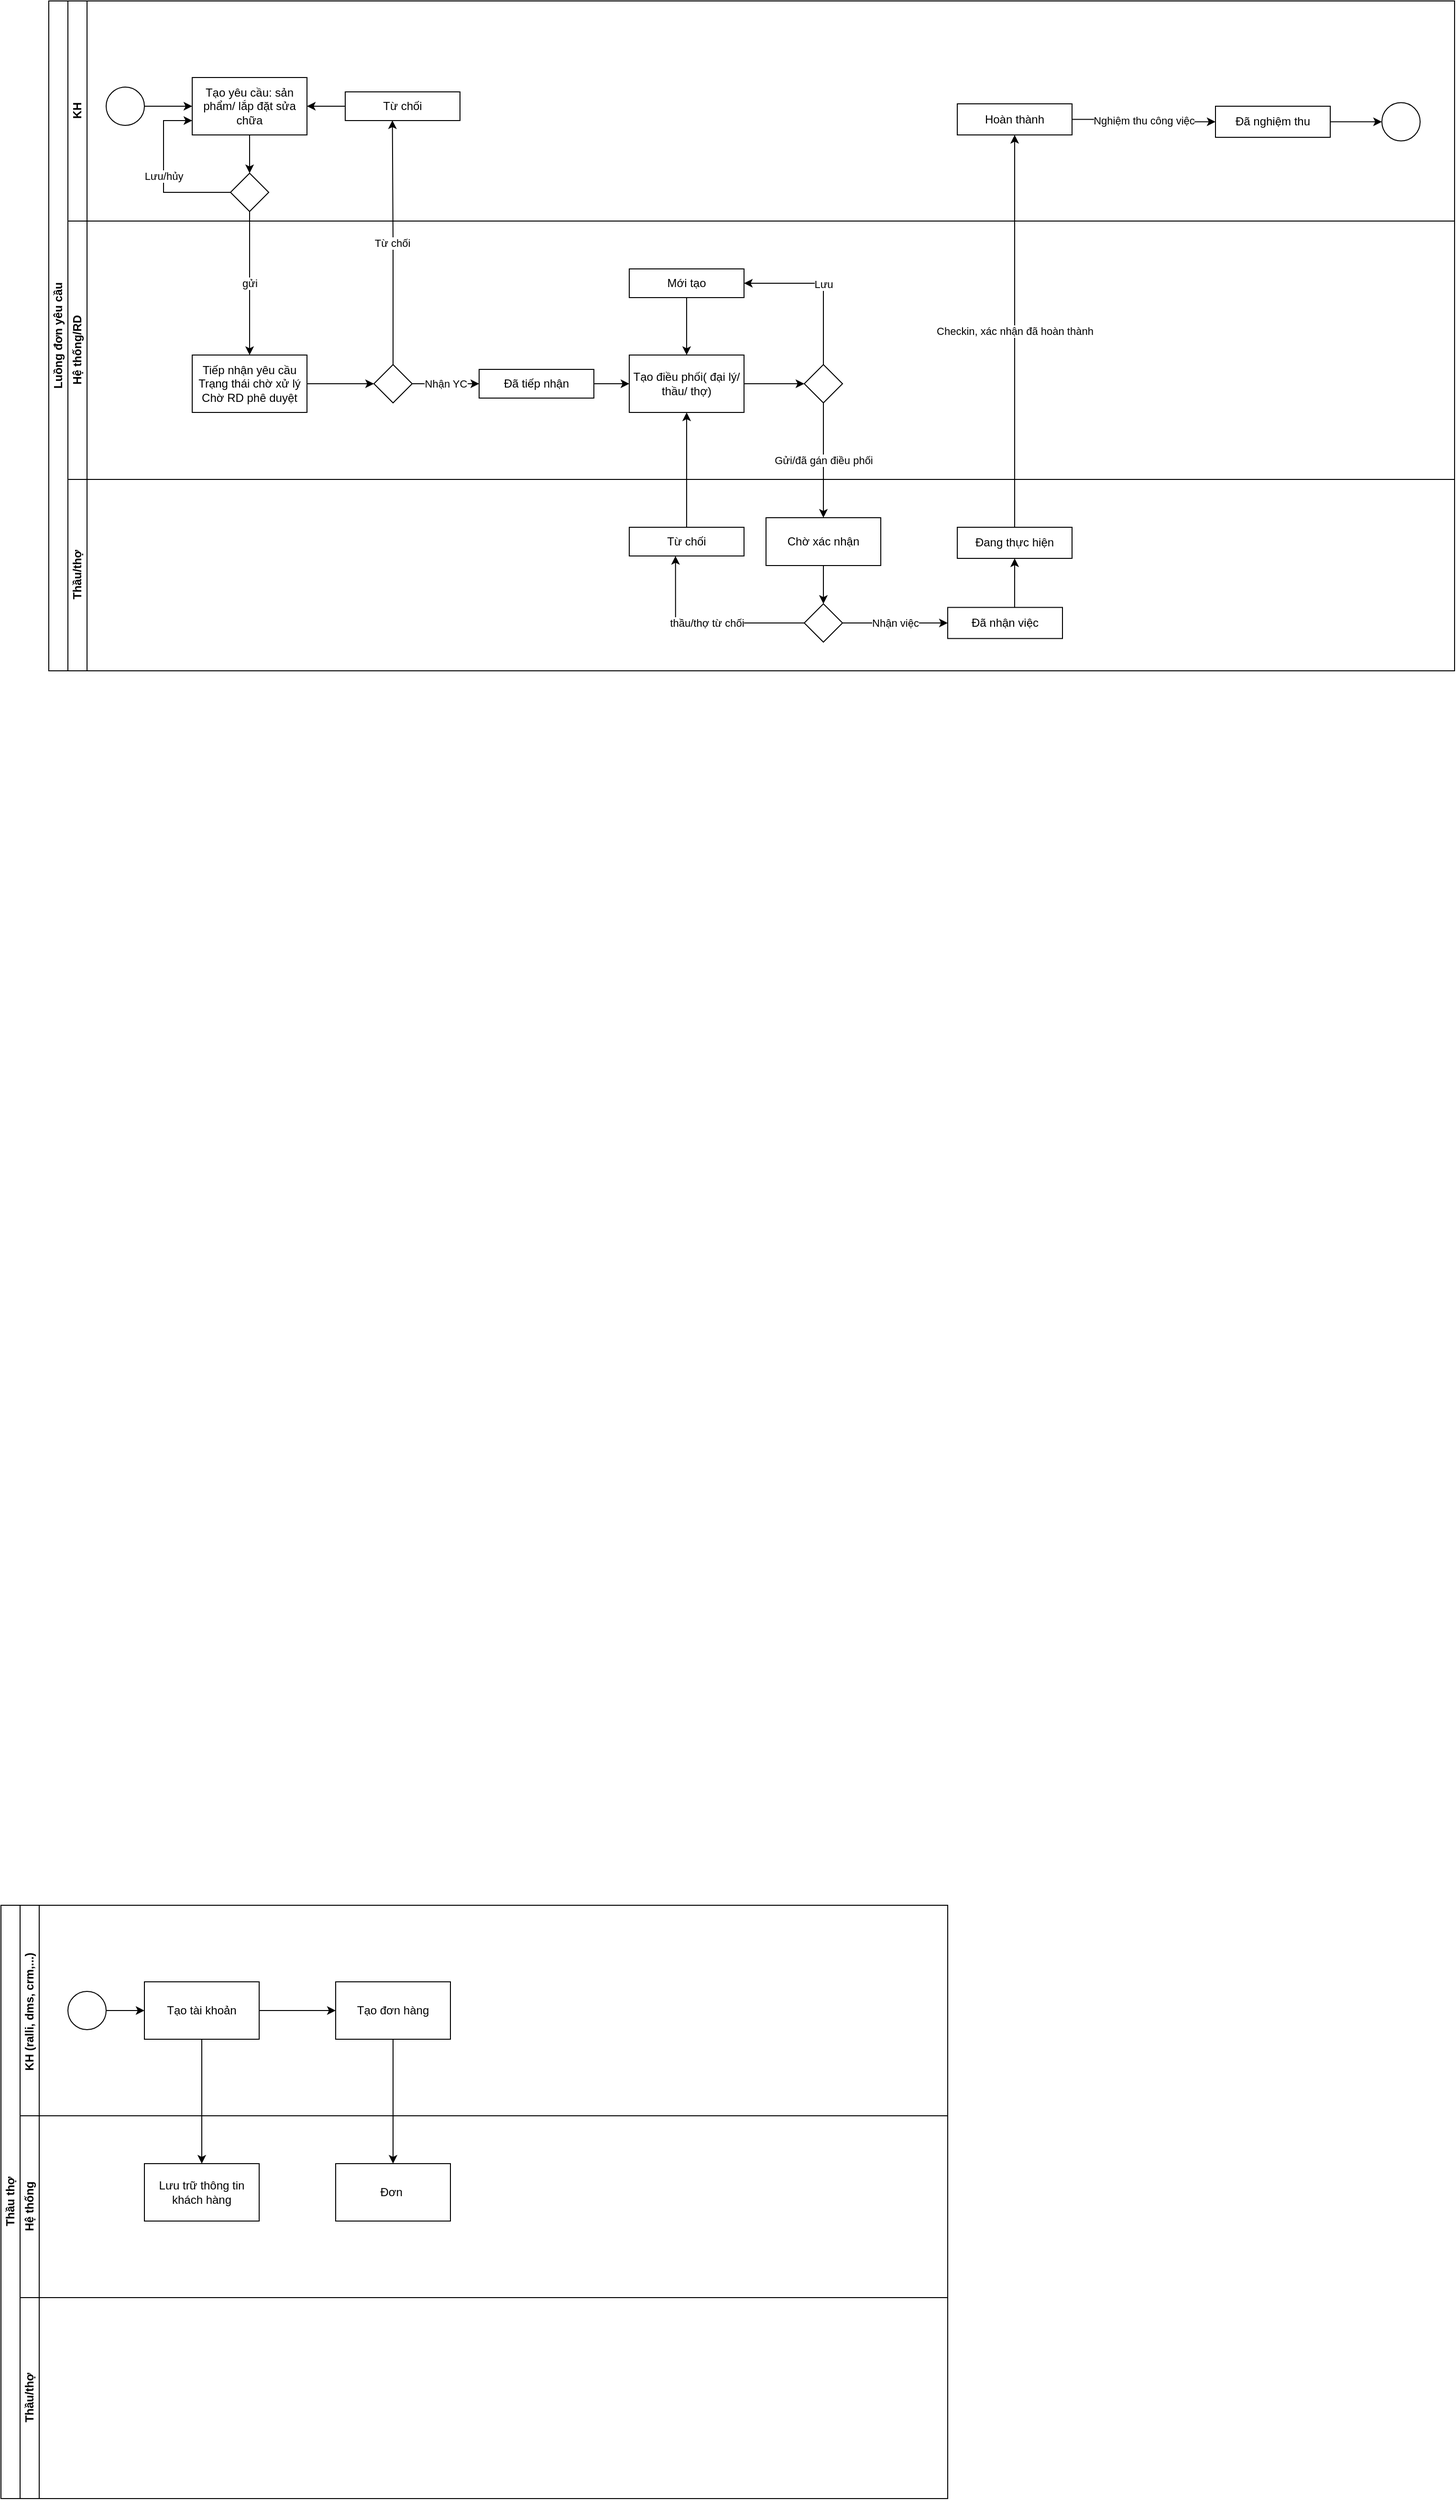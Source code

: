 <mxfile version="21.1.7" type="github">
  <diagram name="Trang-1" id="AQUSlerfujpNiMe7svl-">
    <mxGraphModel dx="1804" dy="3149" grid="1" gridSize="10" guides="1" tooltips="1" connect="1" arrows="1" fold="1" page="1" pageScale="1" pageWidth="827" pageHeight="1169" math="0" shadow="0">
      <root>
        <mxCell id="0" />
        <mxCell id="1" parent="0" />
        <mxCell id="vmiNTsruSPFpKQ4ee10j-1" value="Thầu thợ" style="swimlane;childLayout=stackLayout;resizeParent=1;resizeParentMax=0;horizontal=0;startSize=20;horizontalStack=0;html=1;" vertex="1" parent="1">
          <mxGeometry x="170" y="-130" width="990" height="620" as="geometry" />
        </mxCell>
        <mxCell id="vmiNTsruSPFpKQ4ee10j-2" value="KH (ralli, dms, crm,...)&amp;nbsp;" style="swimlane;startSize=20;horizontal=0;html=1;" vertex="1" parent="vmiNTsruSPFpKQ4ee10j-1">
          <mxGeometry x="20" width="970" height="220" as="geometry" />
        </mxCell>
        <mxCell id="vmiNTsruSPFpKQ4ee10j-7" value="" style="edgeStyle=orthogonalEdgeStyle;rounded=0;orthogonalLoop=1;jettySize=auto;html=1;" edge="1" parent="vmiNTsruSPFpKQ4ee10j-2" source="vmiNTsruSPFpKQ4ee10j-5" target="vmiNTsruSPFpKQ4ee10j-6">
          <mxGeometry relative="1" as="geometry" />
        </mxCell>
        <mxCell id="vmiNTsruSPFpKQ4ee10j-5" value="" style="ellipse;whiteSpace=wrap;html=1;aspect=fixed;" vertex="1" parent="vmiNTsruSPFpKQ4ee10j-2">
          <mxGeometry x="50" y="90" width="40" height="40" as="geometry" />
        </mxCell>
        <mxCell id="vmiNTsruSPFpKQ4ee10j-11" value="" style="edgeStyle=orthogonalEdgeStyle;rounded=0;orthogonalLoop=1;jettySize=auto;html=1;" edge="1" parent="vmiNTsruSPFpKQ4ee10j-2" source="vmiNTsruSPFpKQ4ee10j-6" target="vmiNTsruSPFpKQ4ee10j-10">
          <mxGeometry relative="1" as="geometry" />
        </mxCell>
        <mxCell id="vmiNTsruSPFpKQ4ee10j-6" value="Tạo tài khoản" style="whiteSpace=wrap;html=1;" vertex="1" parent="vmiNTsruSPFpKQ4ee10j-2">
          <mxGeometry x="130" y="80" width="120" height="60" as="geometry" />
        </mxCell>
        <mxCell id="vmiNTsruSPFpKQ4ee10j-10" value="Tạo đơn hàng" style="whiteSpace=wrap;html=1;" vertex="1" parent="vmiNTsruSPFpKQ4ee10j-2">
          <mxGeometry x="330" y="80" width="120" height="60" as="geometry" />
        </mxCell>
        <mxCell id="vmiNTsruSPFpKQ4ee10j-3" value="Hệ thống" style="swimlane;startSize=20;horizontal=0;html=1;" vertex="1" parent="vmiNTsruSPFpKQ4ee10j-1">
          <mxGeometry x="20" y="220" width="970" height="190" as="geometry" />
        </mxCell>
        <mxCell id="vmiNTsruSPFpKQ4ee10j-8" value="Lưu trữ thông tin khách hàng" style="whiteSpace=wrap;html=1;" vertex="1" parent="vmiNTsruSPFpKQ4ee10j-3">
          <mxGeometry x="130" y="50" width="120" height="60" as="geometry" />
        </mxCell>
        <mxCell id="vmiNTsruSPFpKQ4ee10j-12" value="Đơn&amp;nbsp;" style="whiteSpace=wrap;html=1;" vertex="1" parent="vmiNTsruSPFpKQ4ee10j-3">
          <mxGeometry x="330" y="50" width="120" height="60" as="geometry" />
        </mxCell>
        <mxCell id="vmiNTsruSPFpKQ4ee10j-4" value="Thầu/thợ" style="swimlane;startSize=20;horizontal=0;html=1;" vertex="1" parent="vmiNTsruSPFpKQ4ee10j-1">
          <mxGeometry x="20" y="410" width="970" height="210" as="geometry" />
        </mxCell>
        <mxCell id="vmiNTsruSPFpKQ4ee10j-9" value="" style="edgeStyle=orthogonalEdgeStyle;rounded=0;orthogonalLoop=1;jettySize=auto;html=1;" edge="1" parent="vmiNTsruSPFpKQ4ee10j-1" source="vmiNTsruSPFpKQ4ee10j-6" target="vmiNTsruSPFpKQ4ee10j-8">
          <mxGeometry relative="1" as="geometry" />
        </mxCell>
        <mxCell id="vmiNTsruSPFpKQ4ee10j-13" value="" style="edgeStyle=orthogonalEdgeStyle;rounded=0;orthogonalLoop=1;jettySize=auto;html=1;" edge="1" parent="vmiNTsruSPFpKQ4ee10j-1" source="vmiNTsruSPFpKQ4ee10j-10" target="vmiNTsruSPFpKQ4ee10j-12">
          <mxGeometry relative="1" as="geometry" />
        </mxCell>
        <mxCell id="vmiNTsruSPFpKQ4ee10j-14" value="Luồng đơn yêu cầu" style="swimlane;childLayout=stackLayout;resizeParent=1;resizeParentMax=0;horizontal=0;startSize=20;horizontalStack=0;html=1;" vertex="1" parent="1">
          <mxGeometry x="220" y="-2120" width="1470" height="700" as="geometry" />
        </mxCell>
        <mxCell id="vmiNTsruSPFpKQ4ee10j-40" value="gửi" style="edgeStyle=orthogonalEdgeStyle;rounded=0;orthogonalLoop=1;jettySize=auto;html=1;exitX=0.5;exitY=1;exitDx=0;exitDy=0;entryX=0.5;entryY=0;entryDx=0;entryDy=0;" edge="1" parent="vmiNTsruSPFpKQ4ee10j-14" source="vmiNTsruSPFpKQ4ee10j-34" target="vmiNTsruSPFpKQ4ee10j-41">
          <mxGeometry relative="1" as="geometry">
            <mxPoint x="210" y="290" as="targetPoint" />
            <Array as="points">
              <mxPoint x="210" y="240" />
              <mxPoint x="210" y="240" />
            </Array>
          </mxGeometry>
        </mxCell>
        <mxCell id="vmiNTsruSPFpKQ4ee10j-53" value="Từ chối" style="edgeStyle=orthogonalEdgeStyle;rounded=0;orthogonalLoop=1;jettySize=auto;html=1;exitX=0.5;exitY=0;exitDx=0;exitDy=0;entryX=0.411;entryY=0.992;entryDx=0;entryDy=0;entryPerimeter=0;" edge="1" parent="vmiNTsruSPFpKQ4ee10j-14" source="vmiNTsruSPFpKQ4ee10j-44" target="vmiNTsruSPFpKQ4ee10j-51">
          <mxGeometry relative="1" as="geometry" />
        </mxCell>
        <mxCell id="vmiNTsruSPFpKQ4ee10j-73" value="Gửi/đã gán điều phối" style="edgeStyle=orthogonalEdgeStyle;rounded=0;orthogonalLoop=1;jettySize=auto;html=1;exitX=0.5;exitY=1;exitDx=0;exitDy=0;entryX=0.5;entryY=0;entryDx=0;entryDy=0;" edge="1" parent="vmiNTsruSPFpKQ4ee10j-14" source="vmiNTsruSPFpKQ4ee10j-57" target="vmiNTsruSPFpKQ4ee10j-72">
          <mxGeometry relative="1" as="geometry" />
        </mxCell>
        <mxCell id="vmiNTsruSPFpKQ4ee10j-15" value="KH" style="swimlane;startSize=20;horizontal=0;html=1;" vertex="1" parent="vmiNTsruSPFpKQ4ee10j-14">
          <mxGeometry x="20" width="1450" height="230" as="geometry" />
        </mxCell>
        <mxCell id="vmiNTsruSPFpKQ4ee10j-19" value="" style="ellipse;whiteSpace=wrap;html=1;aspect=fixed;" vertex="1" parent="vmiNTsruSPFpKQ4ee10j-15">
          <mxGeometry x="40" y="90" width="40" height="40" as="geometry" />
        </mxCell>
        <mxCell id="vmiNTsruSPFpKQ4ee10j-20" value="Tạo yêu cầu: sản phẩm/ lắp đặt sửa chữa" style="whiteSpace=wrap;html=1;" vertex="1" parent="vmiNTsruSPFpKQ4ee10j-15">
          <mxGeometry x="130" y="80" width="120" height="60" as="geometry" />
        </mxCell>
        <mxCell id="vmiNTsruSPFpKQ4ee10j-21" value="" style="edgeStyle=orthogonalEdgeStyle;rounded=0;orthogonalLoop=1;jettySize=auto;html=1;" edge="1" parent="vmiNTsruSPFpKQ4ee10j-15" source="vmiNTsruSPFpKQ4ee10j-19" target="vmiNTsruSPFpKQ4ee10j-20">
          <mxGeometry relative="1" as="geometry" />
        </mxCell>
        <mxCell id="vmiNTsruSPFpKQ4ee10j-36" value="Lưu/hủy" style="edgeStyle=orthogonalEdgeStyle;rounded=0;orthogonalLoop=1;jettySize=auto;html=1;entryX=0;entryY=0.75;entryDx=0;entryDy=0;" edge="1" parent="vmiNTsruSPFpKQ4ee10j-15" source="vmiNTsruSPFpKQ4ee10j-34" target="vmiNTsruSPFpKQ4ee10j-20">
          <mxGeometry relative="1" as="geometry">
            <Array as="points">
              <mxPoint x="100" y="200" />
              <mxPoint x="100" y="125" />
            </Array>
          </mxGeometry>
        </mxCell>
        <mxCell id="vmiNTsruSPFpKQ4ee10j-34" value="" style="rhombus;whiteSpace=wrap;html=1;" vertex="1" parent="vmiNTsruSPFpKQ4ee10j-15">
          <mxGeometry x="170" y="180" width="40" height="40" as="geometry" />
        </mxCell>
        <mxCell id="vmiNTsruSPFpKQ4ee10j-35" value="" style="edgeStyle=orthogonalEdgeStyle;rounded=0;orthogonalLoop=1;jettySize=auto;html=1;" edge="1" parent="vmiNTsruSPFpKQ4ee10j-15" source="vmiNTsruSPFpKQ4ee10j-20" target="vmiNTsruSPFpKQ4ee10j-34">
          <mxGeometry relative="1" as="geometry" />
        </mxCell>
        <mxCell id="vmiNTsruSPFpKQ4ee10j-54" style="edgeStyle=orthogonalEdgeStyle;rounded=0;orthogonalLoop=1;jettySize=auto;html=1;exitX=0;exitY=0.5;exitDx=0;exitDy=0;entryX=1;entryY=0.5;entryDx=0;entryDy=0;" edge="1" parent="vmiNTsruSPFpKQ4ee10j-15" source="vmiNTsruSPFpKQ4ee10j-51" target="vmiNTsruSPFpKQ4ee10j-20">
          <mxGeometry relative="1" as="geometry" />
        </mxCell>
        <mxCell id="vmiNTsruSPFpKQ4ee10j-51" value="Từ chối" style="whiteSpace=wrap;html=1;" vertex="1" parent="vmiNTsruSPFpKQ4ee10j-15">
          <mxGeometry x="290" y="95" width="120" height="30" as="geometry" />
        </mxCell>
        <mxCell id="vmiNTsruSPFpKQ4ee10j-95" value="Nghiệm thu công việc" style="edgeStyle=orthogonalEdgeStyle;rounded=0;orthogonalLoop=1;jettySize=auto;html=1;entryX=0;entryY=0.5;entryDx=0;entryDy=0;" edge="1" parent="vmiNTsruSPFpKQ4ee10j-15" source="vmiNTsruSPFpKQ4ee10j-90" target="vmiNTsruSPFpKQ4ee10j-92">
          <mxGeometry relative="1" as="geometry" />
        </mxCell>
        <mxCell id="vmiNTsruSPFpKQ4ee10j-90" value="Hoàn thành" style="whiteSpace=wrap;html=1;" vertex="1" parent="vmiNTsruSPFpKQ4ee10j-15">
          <mxGeometry x="930" y="107.5" width="120" height="32.5" as="geometry" />
        </mxCell>
        <mxCell id="vmiNTsruSPFpKQ4ee10j-94" style="edgeStyle=orthogonalEdgeStyle;rounded=0;orthogonalLoop=1;jettySize=auto;html=1;entryX=0;entryY=0.5;entryDx=0;entryDy=0;" edge="1" parent="vmiNTsruSPFpKQ4ee10j-15" source="vmiNTsruSPFpKQ4ee10j-92" target="vmiNTsruSPFpKQ4ee10j-93">
          <mxGeometry relative="1" as="geometry" />
        </mxCell>
        <mxCell id="vmiNTsruSPFpKQ4ee10j-92" value="Đã nghiệm thu" style="whiteSpace=wrap;html=1;" vertex="1" parent="vmiNTsruSPFpKQ4ee10j-15">
          <mxGeometry x="1200" y="110" width="120" height="32.5" as="geometry" />
        </mxCell>
        <mxCell id="vmiNTsruSPFpKQ4ee10j-93" value="" style="ellipse;whiteSpace=wrap;html=1;aspect=fixed;" vertex="1" parent="vmiNTsruSPFpKQ4ee10j-15">
          <mxGeometry x="1374" y="106.25" width="40" height="40" as="geometry" />
        </mxCell>
        <mxCell id="vmiNTsruSPFpKQ4ee10j-16" value="Hệ thống/RD" style="swimlane;startSize=20;horizontal=0;html=1;" vertex="1" parent="vmiNTsruSPFpKQ4ee10j-14">
          <mxGeometry x="20" y="230" width="1450" height="270" as="geometry" />
        </mxCell>
        <mxCell id="vmiNTsruSPFpKQ4ee10j-49" style="edgeStyle=orthogonalEdgeStyle;rounded=0;orthogonalLoop=1;jettySize=auto;html=1;entryX=0;entryY=0.5;entryDx=0;entryDy=0;" edge="1" parent="vmiNTsruSPFpKQ4ee10j-16" source="vmiNTsruSPFpKQ4ee10j-41" target="vmiNTsruSPFpKQ4ee10j-44">
          <mxGeometry relative="1" as="geometry" />
        </mxCell>
        <mxCell id="vmiNTsruSPFpKQ4ee10j-41" value="Tiếp nhận yêu cầu&lt;br&gt;Trạng thái chờ xử lý&lt;br&gt;Chờ RD phê duyệt" style="whiteSpace=wrap;html=1;" vertex="1" parent="vmiNTsruSPFpKQ4ee10j-16">
          <mxGeometry x="130" y="140" width="120" height="60" as="geometry" />
        </mxCell>
        <mxCell id="vmiNTsruSPFpKQ4ee10j-75" value="Nhận YC" style="edgeStyle=orthogonalEdgeStyle;rounded=0;orthogonalLoop=1;jettySize=auto;html=1;entryX=0;entryY=0.5;entryDx=0;entryDy=0;" edge="1" parent="vmiNTsruSPFpKQ4ee10j-16" source="vmiNTsruSPFpKQ4ee10j-44" target="vmiNTsruSPFpKQ4ee10j-74">
          <mxGeometry relative="1" as="geometry" />
        </mxCell>
        <mxCell id="vmiNTsruSPFpKQ4ee10j-44" value="" style="rhombus;whiteSpace=wrap;html=1;" vertex="1" parent="vmiNTsruSPFpKQ4ee10j-16">
          <mxGeometry x="320" y="150" width="40" height="40" as="geometry" />
        </mxCell>
        <mxCell id="vmiNTsruSPFpKQ4ee10j-58" style="edgeStyle=orthogonalEdgeStyle;rounded=0;orthogonalLoop=1;jettySize=auto;html=1;" edge="1" parent="vmiNTsruSPFpKQ4ee10j-16" source="vmiNTsruSPFpKQ4ee10j-55" target="vmiNTsruSPFpKQ4ee10j-57">
          <mxGeometry relative="1" as="geometry" />
        </mxCell>
        <mxCell id="vmiNTsruSPFpKQ4ee10j-55" value="Tạo điều phối( đại lý/ thầu/ thợ)" style="whiteSpace=wrap;html=1;" vertex="1" parent="vmiNTsruSPFpKQ4ee10j-16">
          <mxGeometry x="587" y="140" width="120" height="60" as="geometry" />
        </mxCell>
        <mxCell id="vmiNTsruSPFpKQ4ee10j-70" value="Lưu" style="edgeStyle=orthogonalEdgeStyle;rounded=0;orthogonalLoop=1;jettySize=auto;html=1;exitX=0.5;exitY=0;exitDx=0;exitDy=0;entryX=1;entryY=0.5;entryDx=0;entryDy=0;" edge="1" parent="vmiNTsruSPFpKQ4ee10j-16" source="vmiNTsruSPFpKQ4ee10j-57" target="vmiNTsruSPFpKQ4ee10j-68">
          <mxGeometry relative="1" as="geometry" />
        </mxCell>
        <mxCell id="vmiNTsruSPFpKQ4ee10j-57" value="" style="rhombus;whiteSpace=wrap;html=1;" vertex="1" parent="vmiNTsruSPFpKQ4ee10j-16">
          <mxGeometry x="770" y="150" width="40" height="40" as="geometry" />
        </mxCell>
        <mxCell id="vmiNTsruSPFpKQ4ee10j-71" style="edgeStyle=orthogonalEdgeStyle;rounded=0;orthogonalLoop=1;jettySize=auto;html=1;exitX=0.5;exitY=1;exitDx=0;exitDy=0;entryX=0.5;entryY=0;entryDx=0;entryDy=0;" edge="1" parent="vmiNTsruSPFpKQ4ee10j-16" source="vmiNTsruSPFpKQ4ee10j-68" target="vmiNTsruSPFpKQ4ee10j-55">
          <mxGeometry relative="1" as="geometry" />
        </mxCell>
        <mxCell id="vmiNTsruSPFpKQ4ee10j-68" value="Mới tạo" style="whiteSpace=wrap;html=1;" vertex="1" parent="vmiNTsruSPFpKQ4ee10j-16">
          <mxGeometry x="587" y="50" width="120" height="30" as="geometry" />
        </mxCell>
        <mxCell id="vmiNTsruSPFpKQ4ee10j-76" style="edgeStyle=orthogonalEdgeStyle;rounded=0;orthogonalLoop=1;jettySize=auto;html=1;entryX=0;entryY=0.5;entryDx=0;entryDy=0;" edge="1" parent="vmiNTsruSPFpKQ4ee10j-16" source="vmiNTsruSPFpKQ4ee10j-74" target="vmiNTsruSPFpKQ4ee10j-55">
          <mxGeometry relative="1" as="geometry" />
        </mxCell>
        <mxCell id="vmiNTsruSPFpKQ4ee10j-74" value="Đã tiếp nhận" style="whiteSpace=wrap;html=1;" vertex="1" parent="vmiNTsruSPFpKQ4ee10j-16">
          <mxGeometry x="430" y="155" width="120" height="30" as="geometry" />
        </mxCell>
        <mxCell id="vmiNTsruSPFpKQ4ee10j-83" style="edgeStyle=orthogonalEdgeStyle;rounded=0;orthogonalLoop=1;jettySize=auto;html=1;entryX=0.5;entryY=1;entryDx=0;entryDy=0;" edge="1" parent="vmiNTsruSPFpKQ4ee10j-14" source="vmiNTsruSPFpKQ4ee10j-82" target="vmiNTsruSPFpKQ4ee10j-55">
          <mxGeometry relative="1" as="geometry" />
        </mxCell>
        <mxCell id="vmiNTsruSPFpKQ4ee10j-91" value="Checkin, xác nhận đã hoàn thành" style="edgeStyle=orthogonalEdgeStyle;rounded=0;orthogonalLoop=1;jettySize=auto;html=1;exitX=0.5;exitY=0;exitDx=0;exitDy=0;" edge="1" parent="vmiNTsruSPFpKQ4ee10j-14" source="vmiNTsruSPFpKQ4ee10j-86" target="vmiNTsruSPFpKQ4ee10j-90">
          <mxGeometry relative="1" as="geometry" />
        </mxCell>
        <mxCell id="vmiNTsruSPFpKQ4ee10j-17" value="Thầu/thợ" style="swimlane;startSize=20;horizontal=0;html=1;" vertex="1" parent="vmiNTsruSPFpKQ4ee10j-14">
          <mxGeometry x="20" y="500" width="1450" height="200" as="geometry" />
        </mxCell>
        <mxCell id="vmiNTsruSPFpKQ4ee10j-80" style="edgeStyle=orthogonalEdgeStyle;rounded=0;orthogonalLoop=1;jettySize=auto;html=1;entryX=0.5;entryY=0;entryDx=0;entryDy=0;" edge="1" parent="vmiNTsruSPFpKQ4ee10j-17" source="vmiNTsruSPFpKQ4ee10j-72" target="vmiNTsruSPFpKQ4ee10j-79">
          <mxGeometry relative="1" as="geometry" />
        </mxCell>
        <mxCell id="vmiNTsruSPFpKQ4ee10j-72" value="Chờ xác nhận" style="whiteSpace=wrap;html=1;" vertex="1" parent="vmiNTsruSPFpKQ4ee10j-17">
          <mxGeometry x="730" y="40" width="120" height="50" as="geometry" />
        </mxCell>
        <mxCell id="vmiNTsruSPFpKQ4ee10j-81" value="thầu/thợ từ chối" style="edgeStyle=orthogonalEdgeStyle;rounded=0;orthogonalLoop=1;jettySize=auto;html=1;entryX=0.403;entryY=1.002;entryDx=0;entryDy=0;entryPerimeter=0;" edge="1" parent="vmiNTsruSPFpKQ4ee10j-17" source="vmiNTsruSPFpKQ4ee10j-79" target="vmiNTsruSPFpKQ4ee10j-82">
          <mxGeometry relative="1" as="geometry">
            <mxPoint x="630" y="150.0" as="targetPoint" />
          </mxGeometry>
        </mxCell>
        <mxCell id="vmiNTsruSPFpKQ4ee10j-85" value="Nhận việc" style="edgeStyle=orthogonalEdgeStyle;rounded=0;orthogonalLoop=1;jettySize=auto;html=1;entryX=0;entryY=0.5;entryDx=0;entryDy=0;" edge="1" parent="vmiNTsruSPFpKQ4ee10j-17" source="vmiNTsruSPFpKQ4ee10j-79" target="vmiNTsruSPFpKQ4ee10j-84">
          <mxGeometry relative="1" as="geometry">
            <mxPoint x="880" y="150.0" as="targetPoint" />
          </mxGeometry>
        </mxCell>
        <mxCell id="vmiNTsruSPFpKQ4ee10j-79" value="" style="rhombus;whiteSpace=wrap;html=1;" vertex="1" parent="vmiNTsruSPFpKQ4ee10j-17">
          <mxGeometry x="770" y="130" width="40" height="40" as="geometry" />
        </mxCell>
        <mxCell id="vmiNTsruSPFpKQ4ee10j-82" value="Từ chối" style="whiteSpace=wrap;html=1;" vertex="1" parent="vmiNTsruSPFpKQ4ee10j-17">
          <mxGeometry x="587" y="50" width="120" height="30" as="geometry" />
        </mxCell>
        <mxCell id="vmiNTsruSPFpKQ4ee10j-87" style="edgeStyle=orthogonalEdgeStyle;rounded=0;orthogonalLoop=1;jettySize=auto;html=1;exitX=0.583;exitY=0.192;exitDx=0;exitDy=0;entryX=0.5;entryY=1;entryDx=0;entryDy=0;exitPerimeter=0;" edge="1" parent="vmiNTsruSPFpKQ4ee10j-17" source="vmiNTsruSPFpKQ4ee10j-84" target="vmiNTsruSPFpKQ4ee10j-86">
          <mxGeometry relative="1" as="geometry" />
        </mxCell>
        <mxCell id="vmiNTsruSPFpKQ4ee10j-84" value="Đã nhận việc" style="whiteSpace=wrap;html=1;" vertex="1" parent="vmiNTsruSPFpKQ4ee10j-17">
          <mxGeometry x="920" y="133.75" width="120" height="32.5" as="geometry" />
        </mxCell>
        <mxCell id="vmiNTsruSPFpKQ4ee10j-86" value="Đang thực hiện" style="whiteSpace=wrap;html=1;" vertex="1" parent="vmiNTsruSPFpKQ4ee10j-17">
          <mxGeometry x="930" y="50" width="120" height="32.5" as="geometry" />
        </mxCell>
      </root>
    </mxGraphModel>
  </diagram>
</mxfile>
